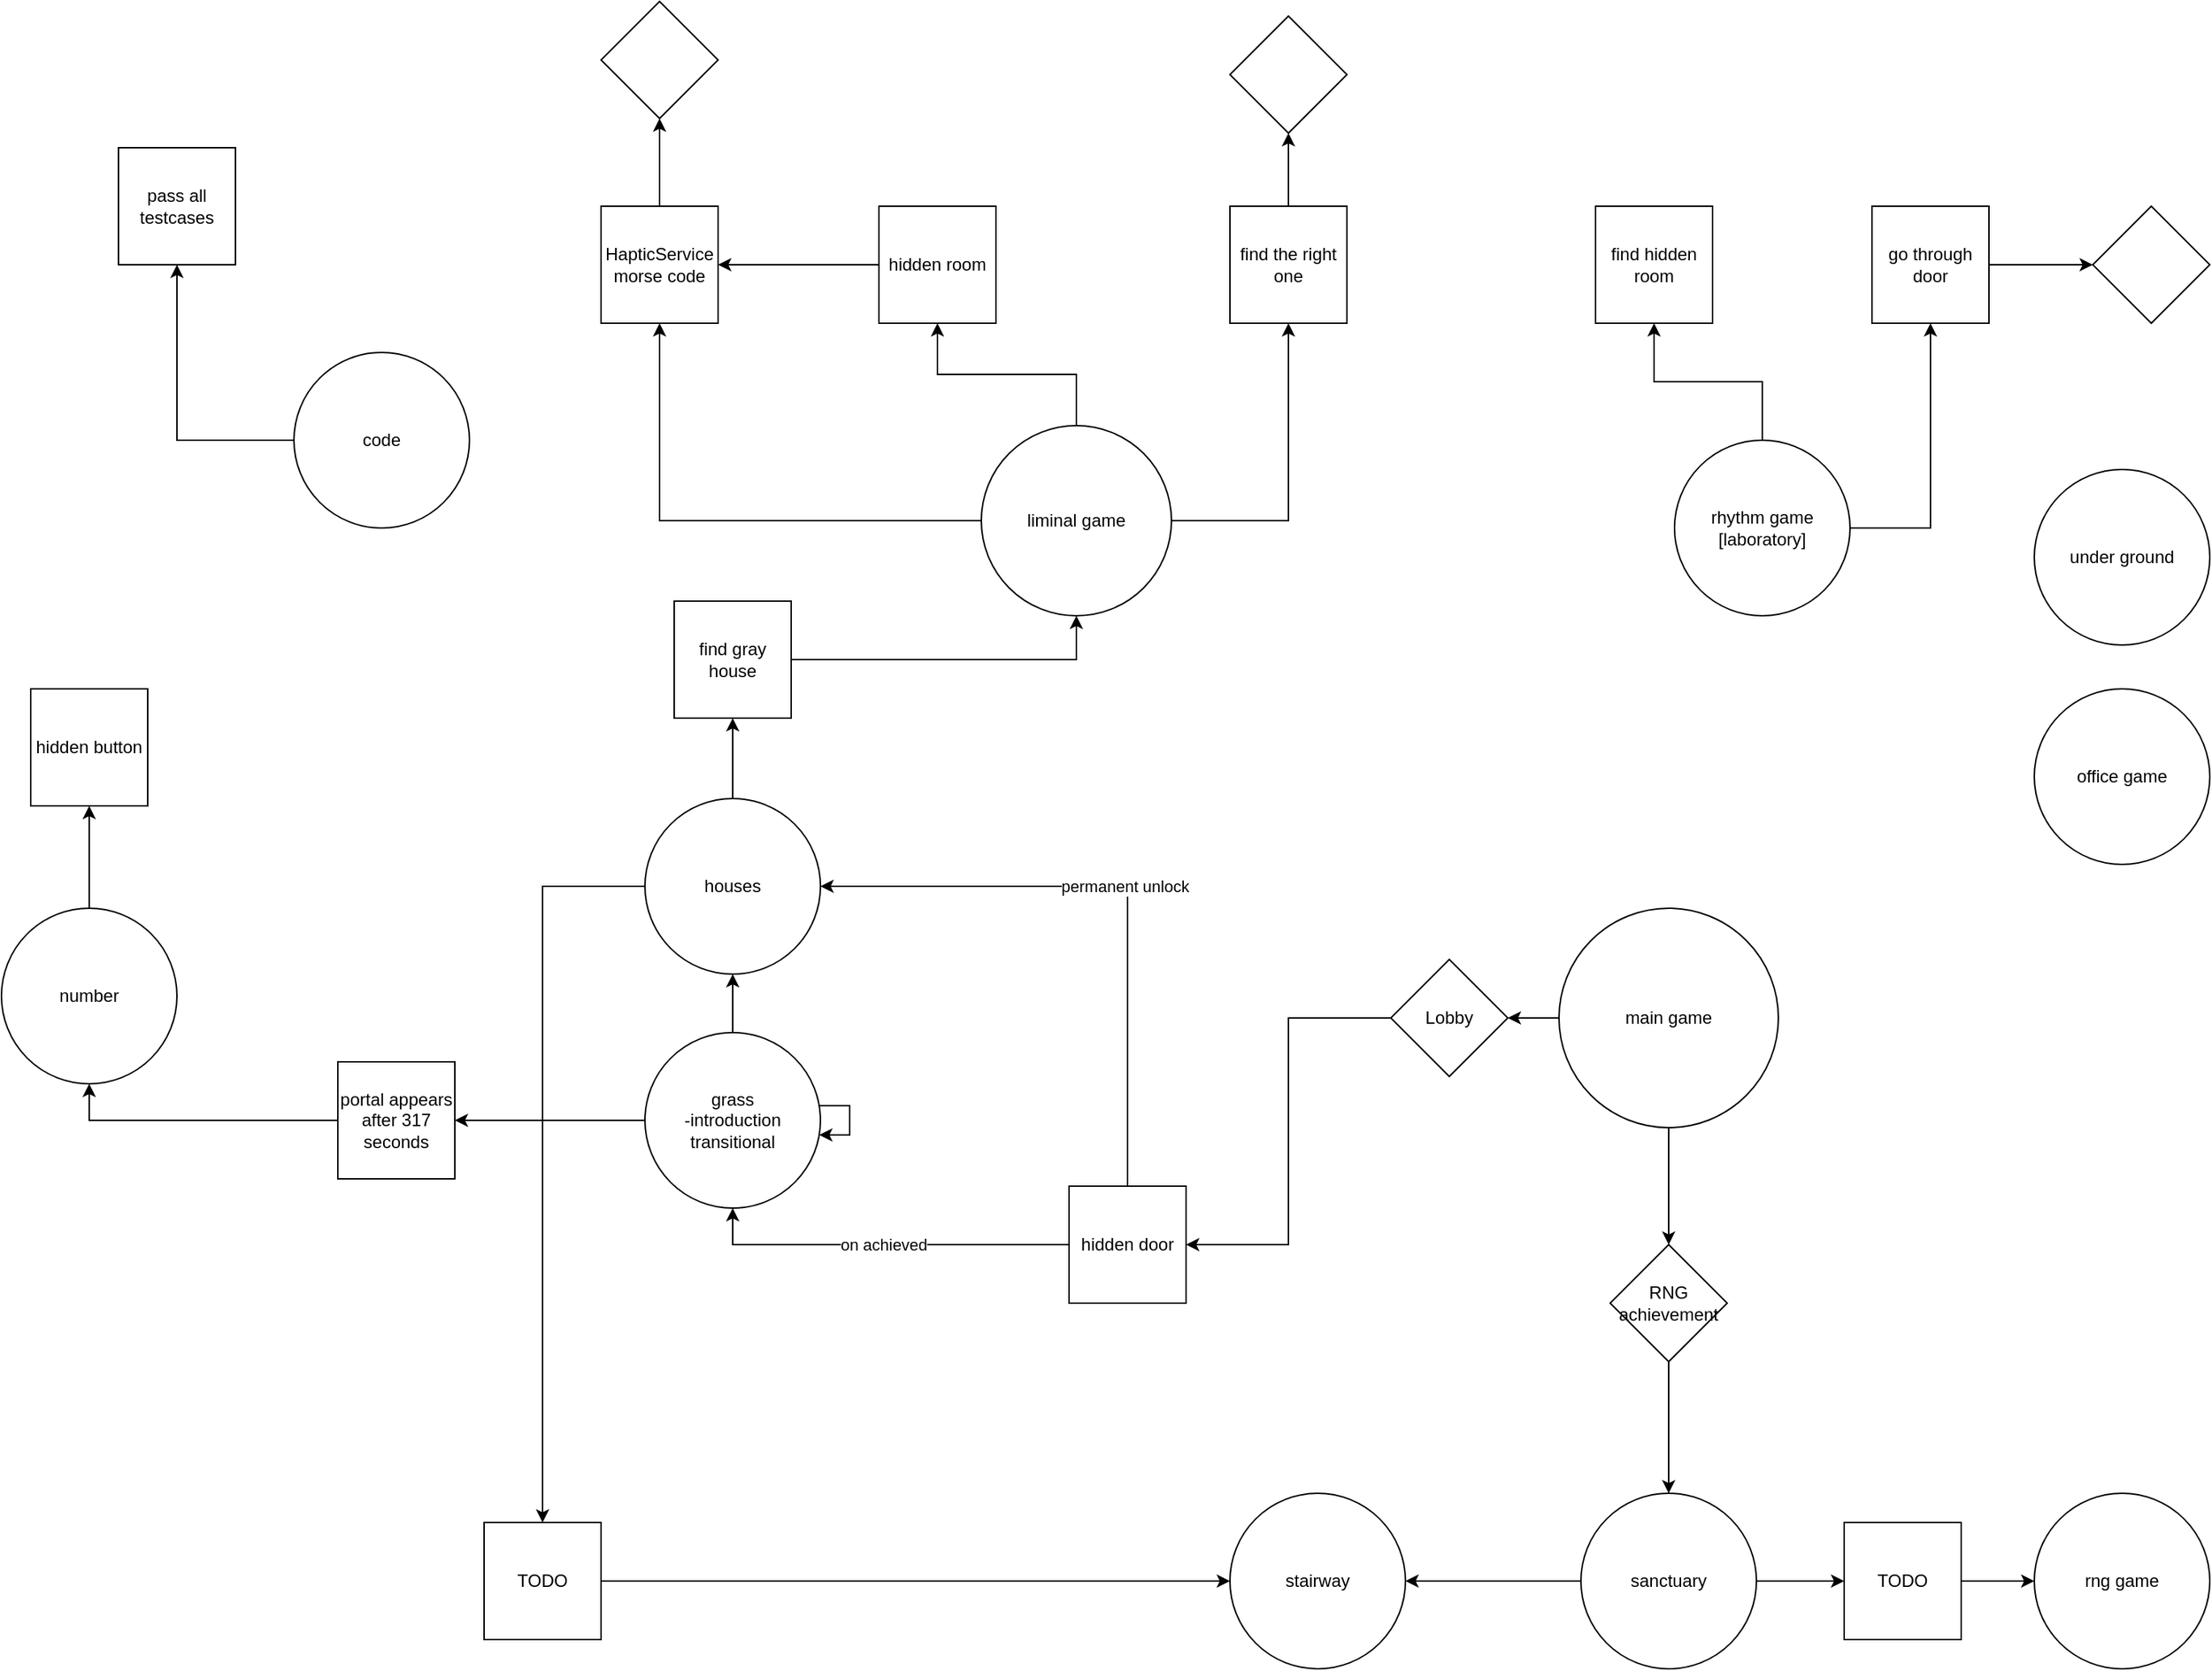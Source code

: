 <mxfile version="26.0.8">
  <diagram name="Page-1" id="fYQZJ73oMIkXafzaHs47">
    <mxGraphModel dx="2881" dy="1082" grid="1" gridSize="10" guides="1" tooltips="1" connect="1" arrows="1" fold="1" page="1" pageScale="1" pageWidth="850" pageHeight="1100" math="0" shadow="0">
      <root>
        <mxCell id="0" />
        <mxCell id="1" parent="0" />
        <mxCell id="40_9agr5lFbdQfwyVmEH-2" style="edgeStyle=orthogonalEdgeStyle;rounded=0;orthogonalLoop=1;jettySize=auto;html=1;entryX=1;entryY=0.5;entryDx=0;entryDy=0;" parent="1" source="7P22xFa-1Do2rENwZ2aG-1" target="40_9agr5lFbdQfwyVmEH-1" edge="1">
          <mxGeometry relative="1" as="geometry" />
        </mxCell>
        <mxCell id="bef30Pqb4_LW5YdUI_e_-5" style="edgeStyle=orthogonalEdgeStyle;rounded=0;orthogonalLoop=1;jettySize=auto;html=1;entryX=0.5;entryY=0;entryDx=0;entryDy=0;" edge="1" parent="1" source="7P22xFa-1Do2rENwZ2aG-1" target="bef30Pqb4_LW5YdUI_e_-3">
          <mxGeometry relative="1" as="geometry" />
        </mxCell>
        <mxCell id="7P22xFa-1Do2rENwZ2aG-1" value="main game" style="ellipse;whiteSpace=wrap;html=1;aspect=fixed;" parent="1" vertex="1">
          <mxGeometry x="275" y="700" width="150" height="150" as="geometry" />
        </mxCell>
        <mxCell id="7P22xFa-1Do2rENwZ2aG-2" style="edgeStyle=orthogonalEdgeStyle;rounded=0;orthogonalLoop=1;jettySize=auto;html=1;entryX=0.5;entryY=1;entryDx=0;entryDy=0;" parent="1" source="7P22xFa-1Do2rENwZ2aG-4" target="7P22xFa-1Do2rENwZ2aG-7" edge="1">
          <mxGeometry relative="1" as="geometry" />
        </mxCell>
        <mxCell id="7P22xFa-1Do2rENwZ2aG-3" style="edgeStyle=orthogonalEdgeStyle;rounded=0;orthogonalLoop=1;jettySize=auto;html=1;entryX=0.5;entryY=1;entryDx=0;entryDy=0;" parent="1" source="7P22xFa-1Do2rENwZ2aG-4" target="7P22xFa-1Do2rENwZ2aG-6" edge="1">
          <mxGeometry relative="1" as="geometry" />
        </mxCell>
        <mxCell id="7P22xFa-1Do2rENwZ2aG-4" value="rhythm game&lt;div&gt;[laboratory]&lt;/div&gt;" style="ellipse;whiteSpace=wrap;html=1;aspect=fixed;" parent="1" vertex="1">
          <mxGeometry x="354" y="380" width="120" height="120" as="geometry" />
        </mxCell>
        <mxCell id="7P22xFa-1Do2rENwZ2aG-5" style="edgeStyle=orthogonalEdgeStyle;rounded=0;orthogonalLoop=1;jettySize=auto;html=1;entryX=0;entryY=0.5;entryDx=0;entryDy=0;" parent="1" source="7P22xFa-1Do2rENwZ2aG-6" target="7P22xFa-1Do2rENwZ2aG-8" edge="1">
          <mxGeometry relative="1" as="geometry" />
        </mxCell>
        <mxCell id="7P22xFa-1Do2rENwZ2aG-6" value="go through door" style="whiteSpace=wrap;html=1;aspect=fixed;" parent="1" vertex="1">
          <mxGeometry x="489" y="220" width="80" height="80" as="geometry" />
        </mxCell>
        <mxCell id="7P22xFa-1Do2rENwZ2aG-7" value="find hidden room" style="whiteSpace=wrap;html=1;aspect=fixed;" parent="1" vertex="1">
          <mxGeometry x="300" y="220" width="80" height="80" as="geometry" />
        </mxCell>
        <mxCell id="7P22xFa-1Do2rENwZ2aG-8" value="" style="rhombus;whiteSpace=wrap;html=1;" parent="1" vertex="1">
          <mxGeometry x="640" y="220" width="80" height="80" as="geometry" />
        </mxCell>
        <mxCell id="tLoO12EszDfs0GISzFGX-3" style="edgeStyle=orthogonalEdgeStyle;rounded=0;orthogonalLoop=1;jettySize=auto;html=1;entryX=0.5;entryY=1;entryDx=0;entryDy=0;" parent="1" source="tLoO12EszDfs0GISzFGX-1" target="tLoO12EszDfs0GISzFGX-2" edge="1">
          <mxGeometry relative="1" as="geometry" />
        </mxCell>
        <mxCell id="tLoO12EszDfs0GISzFGX-13" style="edgeStyle=orthogonalEdgeStyle;rounded=0;orthogonalLoop=1;jettySize=auto;html=1;entryX=0.5;entryY=1;entryDx=0;entryDy=0;" parent="1" source="tLoO12EszDfs0GISzFGX-1" target="tLoO12EszDfs0GISzFGX-12" edge="1">
          <mxGeometry relative="1" as="geometry" />
        </mxCell>
        <mxCell id="tLoO12EszDfs0GISzFGX-15" style="edgeStyle=orthogonalEdgeStyle;rounded=0;orthogonalLoop=1;jettySize=auto;html=1;entryX=0.5;entryY=1;entryDx=0;entryDy=0;" parent="1" source="tLoO12EszDfs0GISzFGX-1" target="tLoO12EszDfs0GISzFGX-14" edge="1">
          <mxGeometry relative="1" as="geometry" />
        </mxCell>
        <mxCell id="tLoO12EszDfs0GISzFGX-1" value="liminal game" style="ellipse;whiteSpace=wrap;html=1;aspect=fixed;" parent="1" vertex="1">
          <mxGeometry x="-120" y="370" width="130" height="130" as="geometry" />
        </mxCell>
        <mxCell id="tLoO12EszDfs0GISzFGX-11" style="edgeStyle=orthogonalEdgeStyle;rounded=0;orthogonalLoop=1;jettySize=auto;html=1;entryX=0.5;entryY=1;entryDx=0;entryDy=0;" parent="1" source="tLoO12EszDfs0GISzFGX-2" target="tLoO12EszDfs0GISzFGX-9" edge="1">
          <mxGeometry relative="1" as="geometry" />
        </mxCell>
        <mxCell id="tLoO12EszDfs0GISzFGX-2" value="find the right one" style="whiteSpace=wrap;html=1;aspect=fixed;" parent="1" vertex="1">
          <mxGeometry x="50" y="220" width="80" height="80" as="geometry" />
        </mxCell>
        <mxCell id="tLoO12EszDfs0GISzFGX-9" value="" style="rhombus;whiteSpace=wrap;html=1;" parent="1" vertex="1">
          <mxGeometry x="50" y="90" width="80" height="80" as="geometry" />
        </mxCell>
        <mxCell id="tLoO12EszDfs0GISzFGX-18" style="edgeStyle=orthogonalEdgeStyle;rounded=0;orthogonalLoop=1;jettySize=auto;html=1;entryX=0.5;entryY=1;entryDx=0;entryDy=0;" parent="1" source="tLoO12EszDfs0GISzFGX-12" target="tLoO12EszDfs0GISzFGX-17" edge="1">
          <mxGeometry relative="1" as="geometry" />
        </mxCell>
        <mxCell id="tLoO12EszDfs0GISzFGX-12" value="HapticService morse code" style="whiteSpace=wrap;html=1;aspect=fixed;" parent="1" vertex="1">
          <mxGeometry x="-380" y="220" width="80" height="80" as="geometry" />
        </mxCell>
        <mxCell id="tLoO12EszDfs0GISzFGX-16" style="edgeStyle=orthogonalEdgeStyle;rounded=0;orthogonalLoop=1;jettySize=auto;html=1;entryX=1;entryY=0.5;entryDx=0;entryDy=0;" parent="1" source="tLoO12EszDfs0GISzFGX-14" target="tLoO12EszDfs0GISzFGX-12" edge="1">
          <mxGeometry relative="1" as="geometry" />
        </mxCell>
        <mxCell id="tLoO12EszDfs0GISzFGX-14" value="hidden room" style="whiteSpace=wrap;html=1;aspect=fixed;" parent="1" vertex="1">
          <mxGeometry x="-190" y="220" width="80" height="80" as="geometry" />
        </mxCell>
        <mxCell id="tLoO12EszDfs0GISzFGX-17" value="" style="rhombus;whiteSpace=wrap;html=1;" parent="1" vertex="1">
          <mxGeometry x="-380" y="80" width="80" height="80" as="geometry" />
        </mxCell>
        <mxCell id="rUZpT8gMvZdqyoL4Yf5B-1" value="office game" style="ellipse;whiteSpace=wrap;html=1;aspect=fixed;" parent="1" vertex="1">
          <mxGeometry x="600" y="550" width="120" height="120" as="geometry" />
        </mxCell>
        <mxCell id="rUZpT8gMvZdqyoL4Yf5B-2" value="under ground" style="ellipse;whiteSpace=wrap;html=1;aspect=fixed;" parent="1" vertex="1">
          <mxGeometry x="600" y="400" width="120" height="120" as="geometry" />
        </mxCell>
        <mxCell id="bZuCy6kxZnskoz6Vj89Y-8" style="edgeStyle=orthogonalEdgeStyle;rounded=0;orthogonalLoop=1;jettySize=auto;html=1;entryX=0.5;entryY=1;entryDx=0;entryDy=0;" parent="1" source="bZuCy6kxZnskoz6Vj89Y-1" target="bZuCy6kxZnskoz6Vj89Y-7" edge="1">
          <mxGeometry relative="1" as="geometry" />
        </mxCell>
        <mxCell id="bef30Pqb4_LW5YdUI_e_-9" style="edgeStyle=orthogonalEdgeStyle;rounded=0;orthogonalLoop=1;jettySize=auto;html=1;" edge="1" parent="1" source="bZuCy6kxZnskoz6Vj89Y-1" target="bef30Pqb4_LW5YdUI_e_-8">
          <mxGeometry relative="1" as="geometry" />
        </mxCell>
        <mxCell id="bZuCy6kxZnskoz6Vj89Y-1" value="grass&lt;div&gt;-introduction transitional&lt;/div&gt;" style="ellipse;whiteSpace=wrap;html=1;aspect=fixed;" parent="1" vertex="1">
          <mxGeometry x="-350" y="785" width="120" height="120" as="geometry" />
        </mxCell>
        <mxCell id="bZuCy6kxZnskoz6Vj89Y-2" value="stairway" style="ellipse;whiteSpace=wrap;html=1;aspect=fixed;" parent="1" vertex="1">
          <mxGeometry x="50" y="1100" width="120" height="120" as="geometry" />
        </mxCell>
        <mxCell id="bZuCy6kxZnskoz6Vj89Y-3" value="rng game" style="ellipse;whiteSpace=wrap;html=1;aspect=fixed;" parent="1" vertex="1">
          <mxGeometry x="600" y="1100" width="120" height="120" as="geometry" />
        </mxCell>
        <mxCell id="bZuCy6kxZnskoz6Vj89Y-6" style="edgeStyle=orthogonalEdgeStyle;rounded=0;orthogonalLoop=1;jettySize=auto;html=1;entryX=0.5;entryY=1;entryDx=0;entryDy=0;" parent="1" source="bZuCy6kxZnskoz6Vj89Y-4" target="bZuCy6kxZnskoz6Vj89Y-5" edge="1">
          <mxGeometry relative="1" as="geometry" />
        </mxCell>
        <mxCell id="bZuCy6kxZnskoz6Vj89Y-4" value="number" style="ellipse;whiteSpace=wrap;html=1;aspect=fixed;" parent="1" vertex="1">
          <mxGeometry x="-790" y="700" width="120" height="120" as="geometry" />
        </mxCell>
        <mxCell id="bZuCy6kxZnskoz6Vj89Y-5" value="hidden button" style="whiteSpace=wrap;html=1;aspect=fixed;" parent="1" vertex="1">
          <mxGeometry x="-770" y="550" width="80" height="80" as="geometry" />
        </mxCell>
        <mxCell id="bZuCy6kxZnskoz6Vj89Y-10" style="edgeStyle=orthogonalEdgeStyle;rounded=0;orthogonalLoop=1;jettySize=auto;html=1;entryX=0.5;entryY=1;entryDx=0;entryDy=0;" parent="1" source="bZuCy6kxZnskoz6Vj89Y-7" target="bZuCy6kxZnskoz6Vj89Y-9" edge="1">
          <mxGeometry relative="1" as="geometry" />
        </mxCell>
        <mxCell id="bef30Pqb4_LW5YdUI_e_-15" style="edgeStyle=orthogonalEdgeStyle;rounded=0;orthogonalLoop=1;jettySize=auto;html=1;entryX=0.5;entryY=0;entryDx=0;entryDy=0;" edge="1" parent="1" source="bZuCy6kxZnskoz6Vj89Y-7" target="bef30Pqb4_LW5YdUI_e_-14">
          <mxGeometry relative="1" as="geometry" />
        </mxCell>
        <mxCell id="bZuCy6kxZnskoz6Vj89Y-7" value="houses" style="ellipse;whiteSpace=wrap;html=1;aspect=fixed;" parent="1" vertex="1">
          <mxGeometry x="-350" y="625" width="120" height="120" as="geometry" />
        </mxCell>
        <mxCell id="bZuCy6kxZnskoz6Vj89Y-11" style="edgeStyle=orthogonalEdgeStyle;rounded=0;orthogonalLoop=1;jettySize=auto;html=1;entryX=0.5;entryY=1;entryDx=0;entryDy=0;" parent="1" source="bZuCy6kxZnskoz6Vj89Y-9" target="tLoO12EszDfs0GISzFGX-1" edge="1">
          <mxGeometry relative="1" as="geometry" />
        </mxCell>
        <mxCell id="bZuCy6kxZnskoz6Vj89Y-9" value="find gray house" style="whiteSpace=wrap;html=1;aspect=fixed;" parent="1" vertex="1">
          <mxGeometry x="-330" y="490" width="80" height="80" as="geometry" />
        </mxCell>
        <mxCell id="8WPXPxCYkLMQzD_tVZlH-3" style="edgeStyle=orthogonalEdgeStyle;rounded=0;orthogonalLoop=1;jettySize=auto;html=1;entryX=0.5;entryY=1;entryDx=0;entryDy=0;" parent="1" source="8WPXPxCYkLMQzD_tVZlH-1" target="8WPXPxCYkLMQzD_tVZlH-2" edge="1">
          <mxGeometry relative="1" as="geometry" />
        </mxCell>
        <mxCell id="8WPXPxCYkLMQzD_tVZlH-1" value="code" style="ellipse;whiteSpace=wrap;html=1;aspect=fixed;" parent="1" vertex="1">
          <mxGeometry x="-590" y="320" width="120" height="120" as="geometry" />
        </mxCell>
        <mxCell id="8WPXPxCYkLMQzD_tVZlH-2" value="pass all testcases" style="whiteSpace=wrap;html=1;aspect=fixed;" parent="1" vertex="1">
          <mxGeometry x="-710" y="180" width="80" height="80" as="geometry" />
        </mxCell>
        <mxCell id="40_9agr5lFbdQfwyVmEH-4" style="edgeStyle=orthogonalEdgeStyle;rounded=0;orthogonalLoop=1;jettySize=auto;html=1;entryX=1;entryY=0.5;entryDx=0;entryDy=0;" parent="1" source="40_9agr5lFbdQfwyVmEH-1" target="40_9agr5lFbdQfwyVmEH-3" edge="1">
          <mxGeometry relative="1" as="geometry" />
        </mxCell>
        <mxCell id="40_9agr5lFbdQfwyVmEH-1" value="Lobby" style="rhombus;whiteSpace=wrap;html=1;" parent="1" vertex="1">
          <mxGeometry x="160" y="735" width="80" height="80" as="geometry" />
        </mxCell>
        <mxCell id="40_9agr5lFbdQfwyVmEH-5" value="on achieved" style="edgeStyle=orthogonalEdgeStyle;rounded=0;orthogonalLoop=1;jettySize=auto;html=1;entryX=0.5;entryY=1;entryDx=0;entryDy=0;" parent="1" source="40_9agr5lFbdQfwyVmEH-3" target="bZuCy6kxZnskoz6Vj89Y-1" edge="1">
          <mxGeometry relative="1" as="geometry" />
        </mxCell>
        <mxCell id="40_9agr5lFbdQfwyVmEH-6" value="permanent unlock" style="edgeStyle=orthogonalEdgeStyle;rounded=0;orthogonalLoop=1;jettySize=auto;html=1;entryX=1;entryY=0.5;entryDx=0;entryDy=0;" parent="1" source="40_9agr5lFbdQfwyVmEH-3" target="bZuCy6kxZnskoz6Vj89Y-7" edge="1">
          <mxGeometry relative="1" as="geometry">
            <Array as="points">
              <mxPoint x="-20" y="685" />
            </Array>
          </mxGeometry>
        </mxCell>
        <mxCell id="40_9agr5lFbdQfwyVmEH-3" value="hidden door" style="whiteSpace=wrap;html=1;aspect=fixed;" parent="1" vertex="1">
          <mxGeometry x="-60" y="890" width="80" height="80" as="geometry" />
        </mxCell>
        <mxCell id="bef30Pqb4_LW5YdUI_e_-12" style="edgeStyle=orthogonalEdgeStyle;rounded=0;orthogonalLoop=1;jettySize=auto;html=1;entryX=0;entryY=0.5;entryDx=0;entryDy=0;" edge="1" parent="1" source="bef30Pqb4_LW5YdUI_e_-2" target="bef30Pqb4_LW5YdUI_e_-11">
          <mxGeometry relative="1" as="geometry" />
        </mxCell>
        <mxCell id="bef30Pqb4_LW5YdUI_e_-17" style="edgeStyle=orthogonalEdgeStyle;rounded=0;orthogonalLoop=1;jettySize=auto;html=1;entryX=1;entryY=0.5;entryDx=0;entryDy=0;" edge="1" parent="1" source="bef30Pqb4_LW5YdUI_e_-2" target="bZuCy6kxZnskoz6Vj89Y-2">
          <mxGeometry relative="1" as="geometry" />
        </mxCell>
        <mxCell id="bef30Pqb4_LW5YdUI_e_-2" value="sanctuary" style="ellipse;whiteSpace=wrap;html=1;aspect=fixed;" vertex="1" parent="1">
          <mxGeometry x="290" y="1100" width="120" height="120" as="geometry" />
        </mxCell>
        <mxCell id="bef30Pqb4_LW5YdUI_e_-6" style="edgeStyle=orthogonalEdgeStyle;rounded=0;orthogonalLoop=1;jettySize=auto;html=1;entryX=0.5;entryY=0;entryDx=0;entryDy=0;" edge="1" parent="1" source="bef30Pqb4_LW5YdUI_e_-3" target="bef30Pqb4_LW5YdUI_e_-2">
          <mxGeometry relative="1" as="geometry" />
        </mxCell>
        <mxCell id="bef30Pqb4_LW5YdUI_e_-3" value="RNG achievement" style="rhombus;whiteSpace=wrap;html=1;" vertex="1" parent="1">
          <mxGeometry x="310" y="930" width="80" height="80" as="geometry" />
        </mxCell>
        <mxCell id="bef30Pqb4_LW5YdUI_e_-7" style="edgeStyle=orthogonalEdgeStyle;rounded=0;orthogonalLoop=1;jettySize=auto;html=1;" edge="1" parent="1" source="bZuCy6kxZnskoz6Vj89Y-1" target="bZuCy6kxZnskoz6Vj89Y-1">
          <mxGeometry relative="1" as="geometry" />
        </mxCell>
        <mxCell id="bef30Pqb4_LW5YdUI_e_-10" style="edgeStyle=orthogonalEdgeStyle;rounded=0;orthogonalLoop=1;jettySize=auto;html=1;entryX=0.5;entryY=1;entryDx=0;entryDy=0;" edge="1" parent="1" source="bef30Pqb4_LW5YdUI_e_-8" target="bZuCy6kxZnskoz6Vj89Y-4">
          <mxGeometry relative="1" as="geometry" />
        </mxCell>
        <mxCell id="bef30Pqb4_LW5YdUI_e_-8" value="portal appears after 317 seconds" style="whiteSpace=wrap;html=1;aspect=fixed;" vertex="1" parent="1">
          <mxGeometry x="-560" y="805" width="80" height="80" as="geometry" />
        </mxCell>
        <mxCell id="bef30Pqb4_LW5YdUI_e_-13" style="edgeStyle=orthogonalEdgeStyle;rounded=0;orthogonalLoop=1;jettySize=auto;html=1;entryX=0;entryY=0.5;entryDx=0;entryDy=0;" edge="1" parent="1" source="bef30Pqb4_LW5YdUI_e_-11" target="bZuCy6kxZnskoz6Vj89Y-3">
          <mxGeometry relative="1" as="geometry" />
        </mxCell>
        <mxCell id="bef30Pqb4_LW5YdUI_e_-11" value="TODO" style="whiteSpace=wrap;html=1;aspect=fixed;" vertex="1" parent="1">
          <mxGeometry x="470" y="1120" width="80" height="80" as="geometry" />
        </mxCell>
        <mxCell id="bef30Pqb4_LW5YdUI_e_-16" style="edgeStyle=orthogonalEdgeStyle;rounded=0;orthogonalLoop=1;jettySize=auto;html=1;entryX=0;entryY=0.5;entryDx=0;entryDy=0;" edge="1" parent="1" source="bef30Pqb4_LW5YdUI_e_-14" target="bZuCy6kxZnskoz6Vj89Y-2">
          <mxGeometry relative="1" as="geometry" />
        </mxCell>
        <mxCell id="bef30Pqb4_LW5YdUI_e_-14" value="TODO" style="whiteSpace=wrap;html=1;aspect=fixed;" vertex="1" parent="1">
          <mxGeometry x="-460" y="1120" width="80" height="80" as="geometry" />
        </mxCell>
      </root>
    </mxGraphModel>
  </diagram>
</mxfile>
